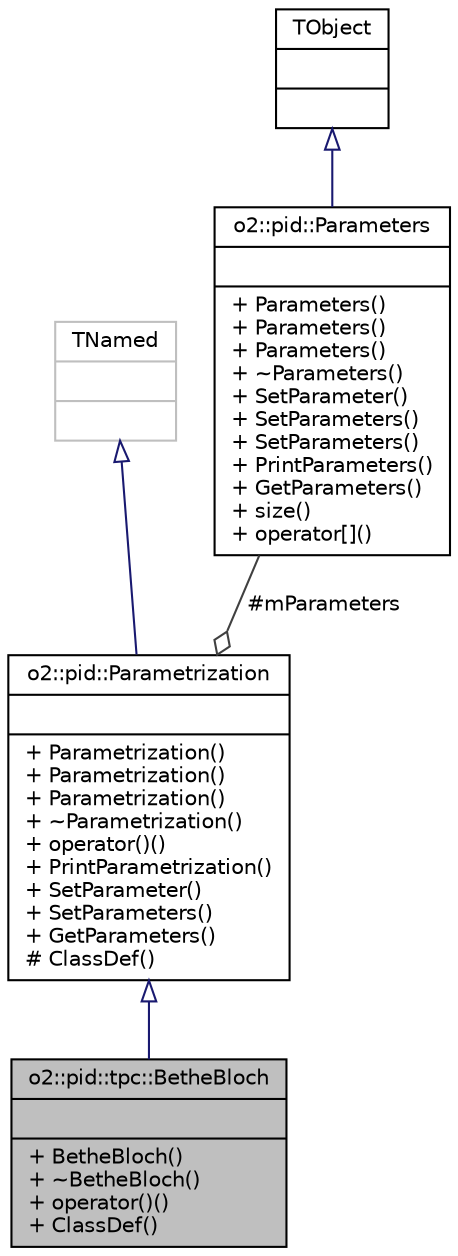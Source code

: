 digraph "o2::pid::tpc::BetheBloch"
{
 // INTERACTIVE_SVG=YES
  bgcolor="transparent";
  edge [fontname="Helvetica",fontsize="10",labelfontname="Helvetica",labelfontsize="10"];
  node [fontname="Helvetica",fontsize="10",shape=record];
  Node3 [label="{o2::pid::tpc::BetheBloch\n||+ BetheBloch()\l+ ~BetheBloch()\l+ operator()()\l+ ClassDef()\l}",height=0.2,width=0.4,color="black", fillcolor="grey75", style="filled", fontcolor="black"];
  Node4 -> Node3 [dir="back",color="midnightblue",fontsize="10",style="solid",arrowtail="onormal",fontname="Helvetica"];
  Node4 [label="{o2::pid::Parametrization\n||+ Parametrization()\l+ Parametrization()\l+ Parametrization()\l+ ~Parametrization()\l+ operator()()\l+ PrintParametrization()\l+ SetParameter()\l+ SetParameters()\l+ GetParameters()\l# ClassDef()\l}",height=0.2,width=0.4,color="black",URL="$de/dbd/classo2_1_1pid_1_1Parametrization.html",tooltip="Class to handle the parameters and the parametrization of a given detector response. "];
  Node5 -> Node4 [dir="back",color="midnightblue",fontsize="10",style="solid",arrowtail="onormal",fontname="Helvetica"];
  Node5 [label="{TNamed\n||}",height=0.2,width=0.4,color="grey75"];
  Node6 -> Node4 [color="grey25",fontsize="10",style="solid",label=" #mParameters" ,arrowhead="odiamond",fontname="Helvetica"];
  Node6 [label="{o2::pid::Parameters\n||+ Parameters()\l+ Parameters()\l+ Parameters()\l+ ~Parameters()\l+ SetParameter()\l+ SetParameters()\l+ SetParameters()\l+ PrintParameters()\l+ GetParameters()\l+ size()\l+ operator[]()\l}",height=0.2,width=0.4,color="black",URL="$df/df1/classo2_1_1pid_1_1Parameters.html",tooltip="Class to handle the parameters of a given detector response. "];
  Node7 -> Node6 [dir="back",color="midnightblue",fontsize="10",style="solid",arrowtail="onormal",fontname="Helvetica"];
  Node7 [label="{TObject\n||}",height=0.2,width=0.4,color="black",URL="$d5/d0f/classTObject.html"];
}
